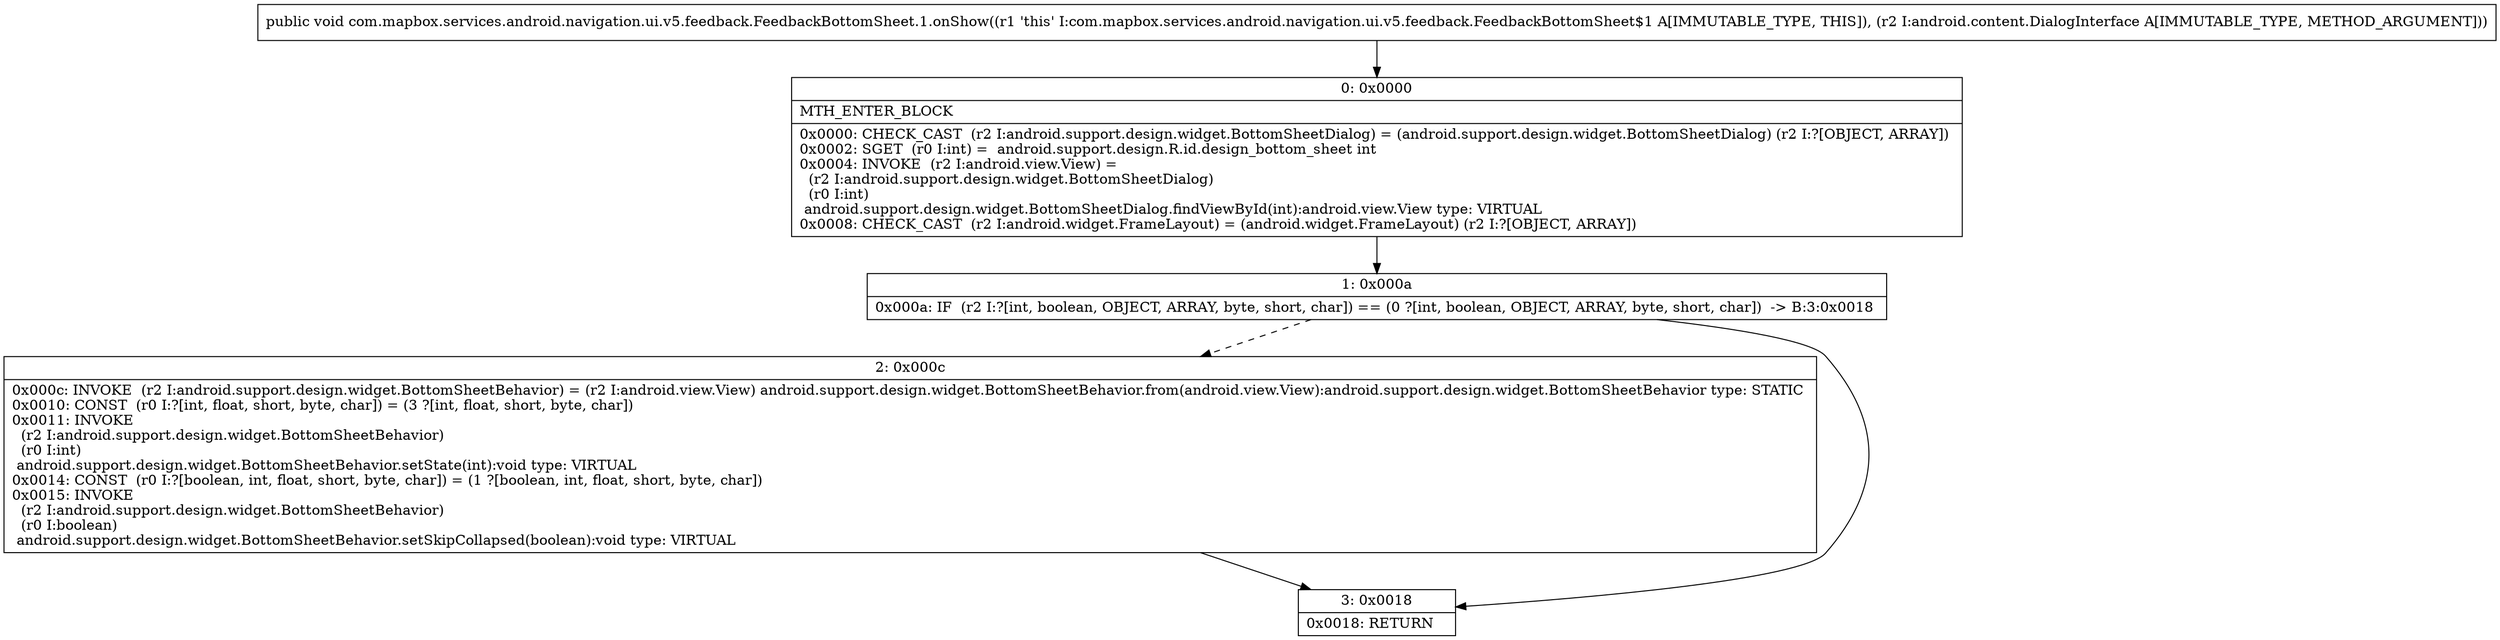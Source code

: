 digraph "CFG forcom.mapbox.services.android.navigation.ui.v5.feedback.FeedbackBottomSheet.1.onShow(Landroid\/content\/DialogInterface;)V" {
Node_0 [shape=record,label="{0\:\ 0x0000|MTH_ENTER_BLOCK\l|0x0000: CHECK_CAST  (r2 I:android.support.design.widget.BottomSheetDialog) = (android.support.design.widget.BottomSheetDialog) (r2 I:?[OBJECT, ARRAY]) \l0x0002: SGET  (r0 I:int) =  android.support.design.R.id.design_bottom_sheet int \l0x0004: INVOKE  (r2 I:android.view.View) = \l  (r2 I:android.support.design.widget.BottomSheetDialog)\l  (r0 I:int)\l android.support.design.widget.BottomSheetDialog.findViewById(int):android.view.View type: VIRTUAL \l0x0008: CHECK_CAST  (r2 I:android.widget.FrameLayout) = (android.widget.FrameLayout) (r2 I:?[OBJECT, ARRAY]) \l}"];
Node_1 [shape=record,label="{1\:\ 0x000a|0x000a: IF  (r2 I:?[int, boolean, OBJECT, ARRAY, byte, short, char]) == (0 ?[int, boolean, OBJECT, ARRAY, byte, short, char])  \-\> B:3:0x0018 \l}"];
Node_2 [shape=record,label="{2\:\ 0x000c|0x000c: INVOKE  (r2 I:android.support.design.widget.BottomSheetBehavior) = (r2 I:android.view.View) android.support.design.widget.BottomSheetBehavior.from(android.view.View):android.support.design.widget.BottomSheetBehavior type: STATIC \l0x0010: CONST  (r0 I:?[int, float, short, byte, char]) = (3 ?[int, float, short, byte, char]) \l0x0011: INVOKE  \l  (r2 I:android.support.design.widget.BottomSheetBehavior)\l  (r0 I:int)\l android.support.design.widget.BottomSheetBehavior.setState(int):void type: VIRTUAL \l0x0014: CONST  (r0 I:?[boolean, int, float, short, byte, char]) = (1 ?[boolean, int, float, short, byte, char]) \l0x0015: INVOKE  \l  (r2 I:android.support.design.widget.BottomSheetBehavior)\l  (r0 I:boolean)\l android.support.design.widget.BottomSheetBehavior.setSkipCollapsed(boolean):void type: VIRTUAL \l}"];
Node_3 [shape=record,label="{3\:\ 0x0018|0x0018: RETURN   \l}"];
MethodNode[shape=record,label="{public void com.mapbox.services.android.navigation.ui.v5.feedback.FeedbackBottomSheet.1.onShow((r1 'this' I:com.mapbox.services.android.navigation.ui.v5.feedback.FeedbackBottomSheet$1 A[IMMUTABLE_TYPE, THIS]), (r2 I:android.content.DialogInterface A[IMMUTABLE_TYPE, METHOD_ARGUMENT])) }"];
MethodNode -> Node_0;
Node_0 -> Node_1;
Node_1 -> Node_2[style=dashed];
Node_1 -> Node_3;
Node_2 -> Node_3;
}

